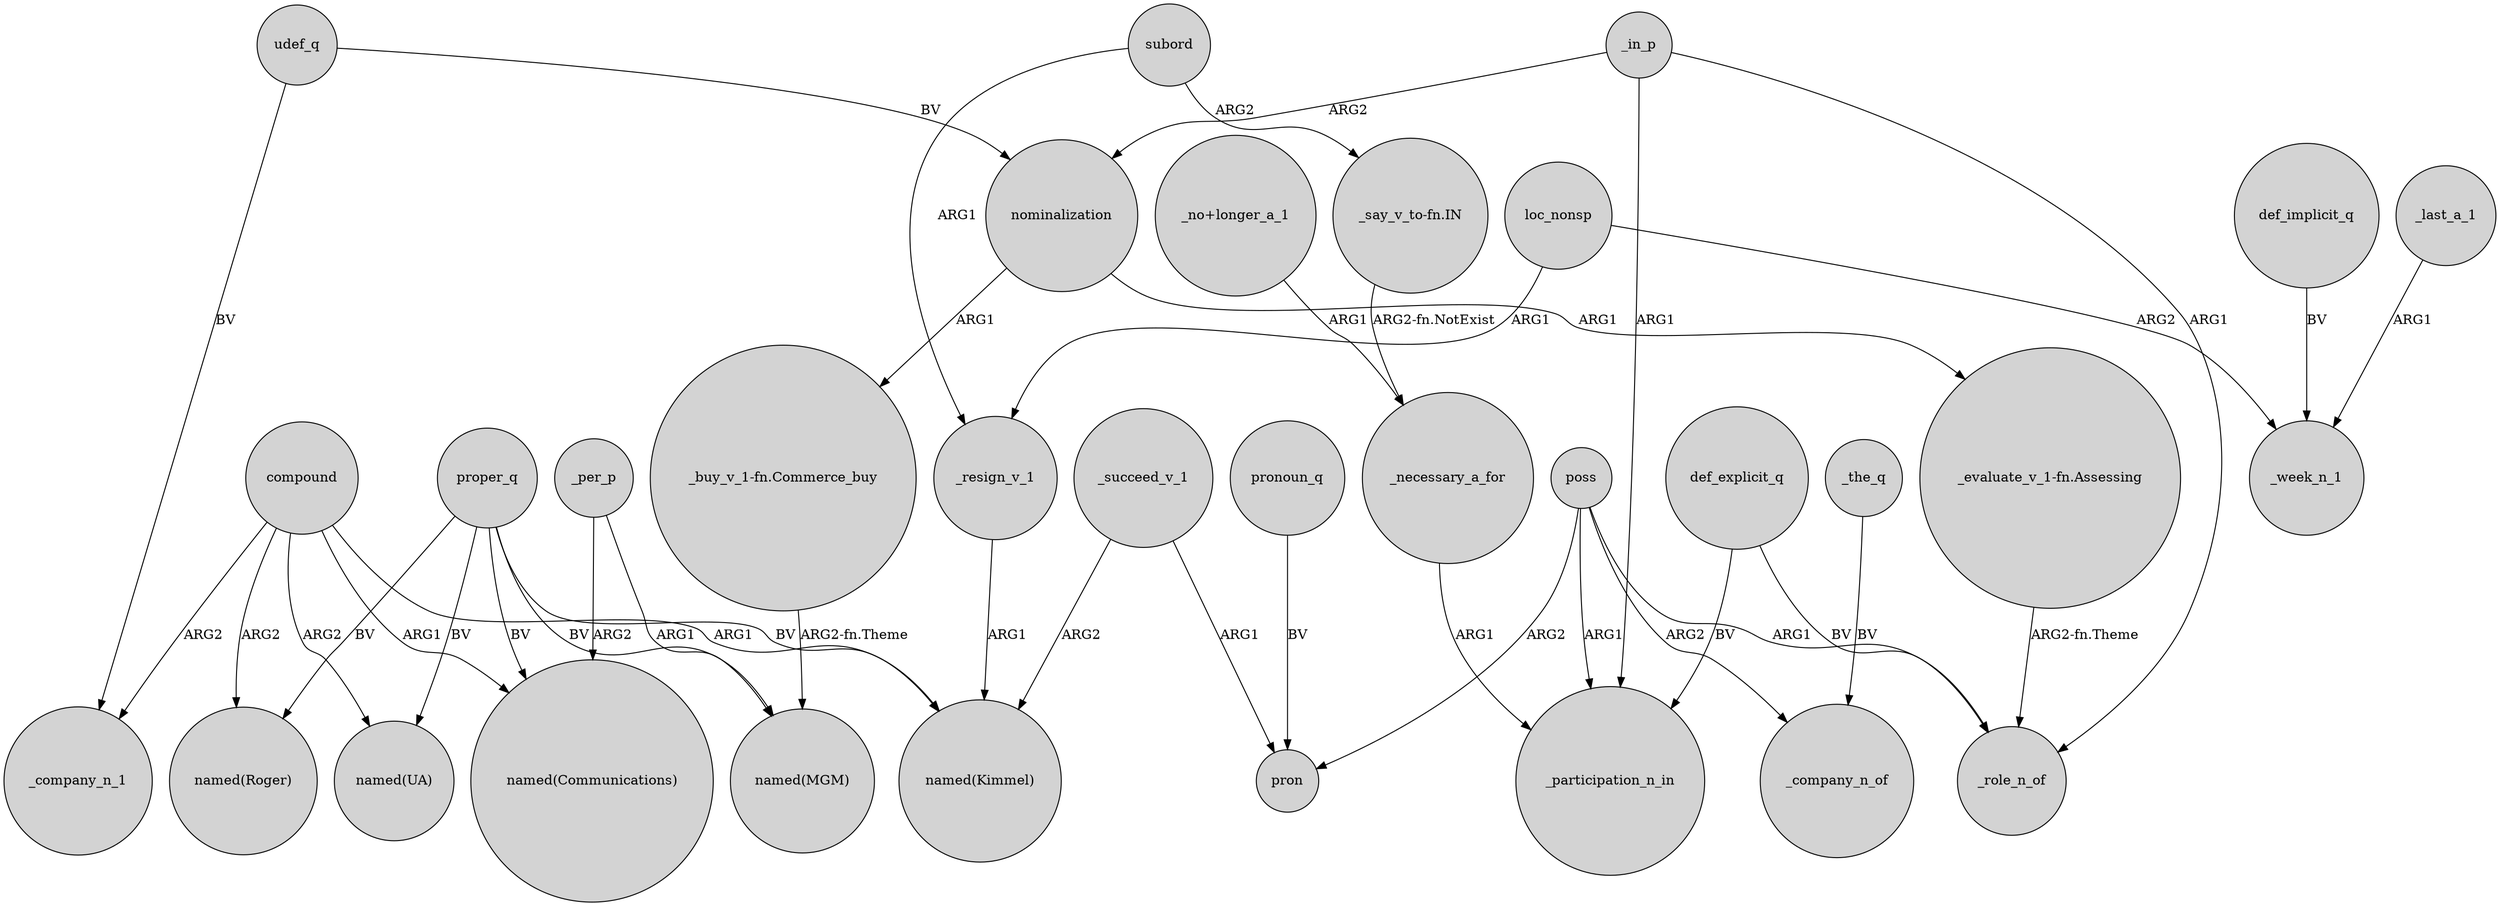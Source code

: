 digraph {
	node [shape=circle style=filled]
	subord -> _resign_v_1 [label=ARG1]
	_resign_v_1 -> "named(Kimmel)" [label=ARG1]
	def_implicit_q -> _week_n_1 [label=BV]
	poss -> pron [label=ARG2]
	def_explicit_q -> _participation_n_in [label=BV]
	compound -> _company_n_1 [label=ARG2]
	proper_q -> "named(Communications)" [label=BV]
	proper_q -> "named(UA)" [label=BV]
	"_no+longer_a_1" -> _necessary_a_for [label=ARG1]
	proper_q -> "named(Kimmel)" [label=BV]
	_necessary_a_for -> _participation_n_in [label=ARG1]
	_in_p -> _participation_n_in [label=ARG1]
	compound -> "named(Kimmel)" [label=ARG1]
	_succeed_v_1 -> "named(Kimmel)" [label=ARG2]
	poss -> _role_n_of [label=ARG1]
	_per_p -> "named(Communications)" [label=ARG2]
	loc_nonsp -> _resign_v_1 [label=ARG1]
	_the_q -> _company_n_of [label=BV]
	poss -> _participation_n_in [label=ARG1]
	compound -> "named(Communications)" [label=ARG1]
	"_say_v_to-fn.IN" -> _necessary_a_for [label="ARG2-fn.NotExist"]
	compound -> "named(Roger)" [label=ARG2]
	pronoun_q -> pron [label=BV]
	loc_nonsp -> _week_n_1 [label=ARG2]
	subord -> "_say_v_to-fn.IN" [label=ARG2]
	nominalization -> "_buy_v_1-fn.Commerce_buy" [label=ARG1]
	proper_q -> "named(MGM)" [label=BV]
	_succeed_v_1 -> pron [label=ARG1]
	_last_a_1 -> _week_n_1 [label=ARG1]
	"_buy_v_1-fn.Commerce_buy" -> "named(MGM)" [label="ARG2-fn.Theme"]
	udef_q -> nominalization [label=BV]
	nominalization -> "_evaluate_v_1-fn.Assessing" [label=ARG1]
	proper_q -> "named(Roger)" [label=BV]
	def_explicit_q -> _role_n_of [label=BV]
	poss -> _company_n_of [label=ARG2]
	compound -> "named(UA)" [label=ARG2]
	"_evaluate_v_1-fn.Assessing" -> _role_n_of [label="ARG2-fn.Theme"]
	_per_p -> "named(MGM)" [label=ARG1]
	_in_p -> nominalization [label=ARG2]
	_in_p -> _role_n_of [label=ARG1]
	udef_q -> _company_n_1 [label=BV]
}
